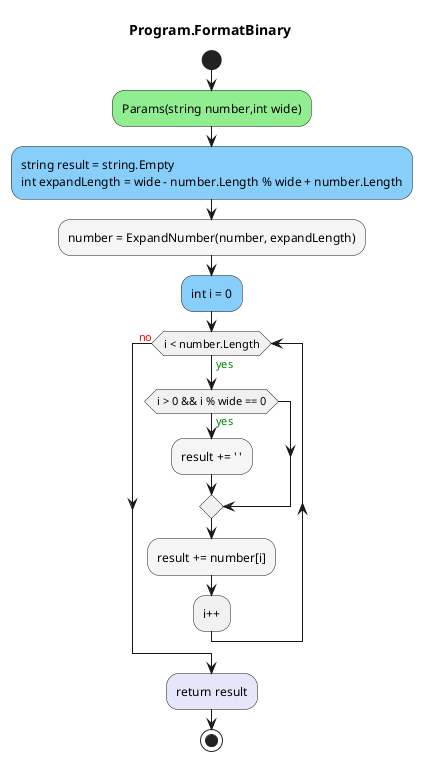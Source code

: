 @startuml Program.FormatBinary
title Program.FormatBinary
start
#LightGreen:Params(string number,int wide);
#LightSkyBlue:string result = string.Empty
int expandLength = wide - number.Length % wide + number.Length;
#WhiteSmoke:number = ExpandNumber(number, expandLength);
#LightSkyBlue:int i = 0;
while (i < number.Length) is (<color:green>yes)
        if (i > 0 && i % wide == 0) then (<color:green>yes)
                #WhiteSmoke:result += ' ';
        endif
        #WhiteSmoke:result += number[i];
:i++;
endwhile (<color:red>no)
#Lavender:return result;
stop
@enduml
